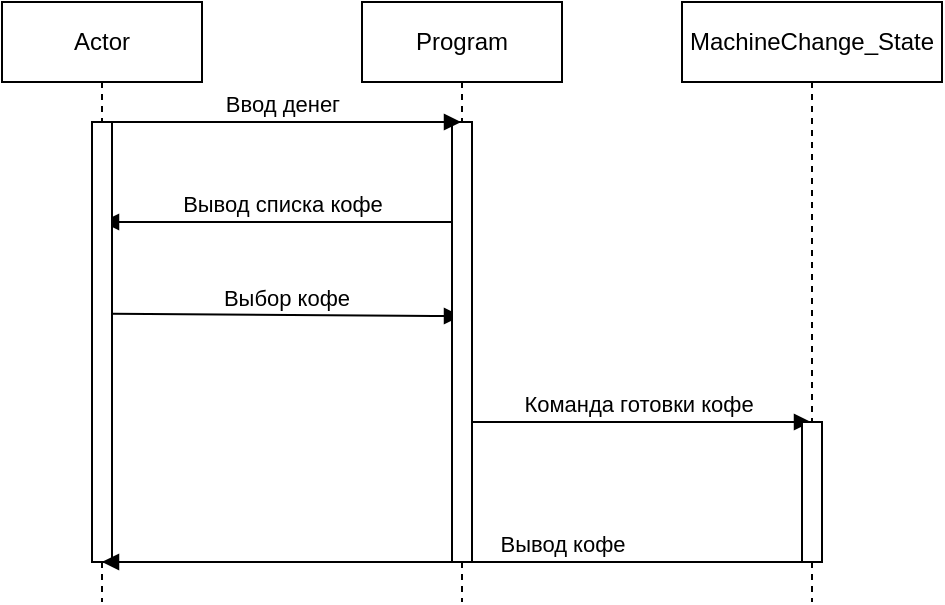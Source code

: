 <mxfile version="14.0.5" type="github">
  <diagram id="x9FP8gi5BoESvMvLBZKp" name="Page-1">
    <mxGraphModel dx="1061" dy="615" grid="1" gridSize="10" guides="1" tooltips="1" connect="1" arrows="1" fold="1" page="1" pageScale="1" pageWidth="827" pageHeight="1169" math="0" shadow="0">
      <root>
        <mxCell id="0" />
        <mxCell id="1" parent="0" />
        <mxCell id="2QKHue4xiSr7P-T-Oix--12" value="Команда готовки кофе" style="html=1;verticalAlign=bottom;endArrow=block;" edge="1" parent="1" source="2QKHue4xiSr7P-T-Oix--2" target="2QKHue4xiSr7P-T-Oix--11">
          <mxGeometry width="80" relative="1" as="geometry">
            <mxPoint x="370" y="320" as="sourcePoint" />
            <mxPoint x="450" y="320" as="targetPoint" />
            <Array as="points">
              <mxPoint x="600" y="280" />
            </Array>
          </mxGeometry>
        </mxCell>
        <mxCell id="2QKHue4xiSr7P-T-Oix--9" value="Вывод списка кофе" style="html=1;verticalAlign=bottom;endArrow=block;" edge="1" parent="1" source="2QKHue4xiSr7P-T-Oix--2" target="2QKHue4xiSr7P-T-Oix--3">
          <mxGeometry width="80" relative="1" as="geometry">
            <mxPoint x="370" y="320" as="sourcePoint" />
            <mxPoint x="450" y="320" as="targetPoint" />
            <Array as="points">
              <mxPoint x="380" y="180" />
            </Array>
          </mxGeometry>
        </mxCell>
        <mxCell id="2QKHue4xiSr7P-T-Oix--8" value="Выбор кофе" style="html=1;verticalAlign=bottom;endArrow=block;exitX=1;exitY=0.436;exitDx=0;exitDy=0;exitPerimeter=0;" edge="1" parent="1" source="2QKHue4xiSr7P-T-Oix--4" target="2QKHue4xiSr7P-T-Oix--2">
          <mxGeometry width="80" relative="1" as="geometry">
            <mxPoint x="370" y="320" as="sourcePoint" />
            <mxPoint x="450" y="320" as="targetPoint" />
            <Array as="points">
              <mxPoint x="460" y="227" />
            </Array>
          </mxGeometry>
        </mxCell>
        <mxCell id="2QKHue4xiSr7P-T-Oix--2" value="Program" style="shape=umlLifeline;perimeter=lifelinePerimeter;whiteSpace=wrap;html=1;container=1;collapsible=0;recursiveResize=0;outlineConnect=0;" vertex="1" parent="1">
          <mxGeometry x="430" y="70" width="100" height="300" as="geometry" />
        </mxCell>
        <mxCell id="2QKHue4xiSr7P-T-Oix--7" value="" style="html=1;points=[];perimeter=orthogonalPerimeter;" vertex="1" parent="2QKHue4xiSr7P-T-Oix--2">
          <mxGeometry x="45" y="60" width="10" height="220" as="geometry" />
        </mxCell>
        <mxCell id="2QKHue4xiSr7P-T-Oix--3" value="Actor" style="shape=umlLifeline;perimeter=lifelinePerimeter;whiteSpace=wrap;html=1;container=1;collapsible=0;recursiveResize=0;outlineConnect=0;" vertex="1" parent="1">
          <mxGeometry x="250" y="70" width="100" height="300" as="geometry" />
        </mxCell>
        <mxCell id="2QKHue4xiSr7P-T-Oix--4" value="" style="html=1;points=[];perimeter=orthogonalPerimeter;" vertex="1" parent="2QKHue4xiSr7P-T-Oix--3">
          <mxGeometry x="45" y="60" width="10" height="220" as="geometry" />
        </mxCell>
        <mxCell id="2QKHue4xiSr7P-T-Oix--6" value="Ввод денег" style="html=1;verticalAlign=bottom;endArrow=block;" edge="1" parent="1" source="2QKHue4xiSr7P-T-Oix--3" target="2QKHue4xiSr7P-T-Oix--2">
          <mxGeometry width="80" relative="1" as="geometry">
            <mxPoint x="370" y="320" as="sourcePoint" />
            <mxPoint x="450" y="320" as="targetPoint" />
            <Array as="points">
              <mxPoint x="380" y="130" />
              <mxPoint x="440" y="130" />
            </Array>
          </mxGeometry>
        </mxCell>
        <mxCell id="2QKHue4xiSr7P-T-Oix--10" value="Вывод кофе" style="html=1;verticalAlign=bottom;endArrow=block;" edge="1" parent="1" source="2QKHue4xiSr7P-T-Oix--11" target="2QKHue4xiSr7P-T-Oix--3">
          <mxGeometry x="-0.299" width="80" relative="1" as="geometry">
            <mxPoint x="370" y="320" as="sourcePoint" />
            <mxPoint x="450" y="320" as="targetPoint" />
            <Array as="points">
              <mxPoint x="440" y="350" />
              <mxPoint x="390" y="350" />
              <mxPoint x="350" y="350" />
            </Array>
            <mxPoint as="offset" />
          </mxGeometry>
        </mxCell>
        <mxCell id="2QKHue4xiSr7P-T-Oix--11" value="MachineChange_State" style="shape=umlLifeline;perimeter=lifelinePerimeter;whiteSpace=wrap;html=1;container=1;collapsible=0;recursiveResize=0;outlineConnect=0;" vertex="1" parent="1">
          <mxGeometry x="590" y="70" width="130" height="300" as="geometry" />
        </mxCell>
        <mxCell id="2QKHue4xiSr7P-T-Oix--13" value="" style="html=1;points=[];perimeter=orthogonalPerimeter;" vertex="1" parent="1">
          <mxGeometry x="650" y="280" width="10" height="70" as="geometry" />
        </mxCell>
      </root>
    </mxGraphModel>
  </diagram>
</mxfile>
